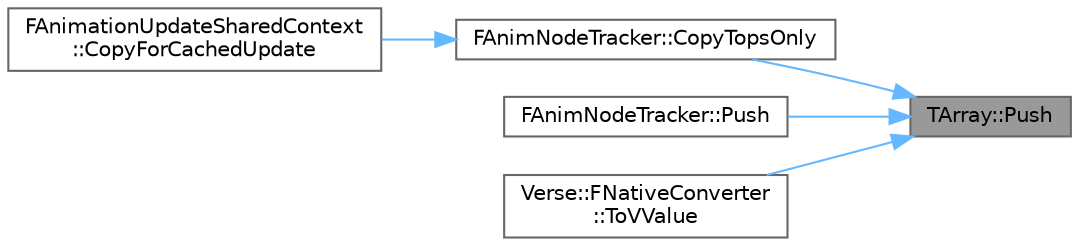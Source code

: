 digraph "TArray::Push"
{
 // INTERACTIVE_SVG=YES
 // LATEX_PDF_SIZE
  bgcolor="transparent";
  edge [fontname=Helvetica,fontsize=10,labelfontname=Helvetica,labelfontsize=10];
  node [fontname=Helvetica,fontsize=10,shape=box,height=0.2,width=0.4];
  rankdir="RL";
  Node1 [id="Node000001",label="TArray::Push",height=0.2,width=0.4,color="gray40", fillcolor="grey60", style="filled", fontcolor="black",tooltip="Pushes element into the array."];
  Node1 -> Node2 [id="edge1_Node000001_Node000002",dir="back",color="steelblue1",style="solid",tooltip=" "];
  Node2 [id="Node000002",label="FAnimNodeTracker::CopyTopsOnly",height=0.2,width=0.4,color="grey40", fillcolor="white", style="filled",URL="$d5/d77/structFAnimNodeTracker.html#a131257e5197cd9189fb203314e053ee2",tooltip=" "];
  Node2 -> Node3 [id="edge2_Node000002_Node000003",dir="back",color="steelblue1",style="solid",tooltip=" "];
  Node3 [id="Node000003",label="FAnimationUpdateSharedContext\l::CopyForCachedUpdate",height=0.2,width=0.4,color="grey40", fillcolor="white", style="filled",URL="$d3/da2/structFAnimationUpdateSharedContext.html#a7ea7cf80ec045304e12ac2ff7335e595",tooltip=" "];
  Node1 -> Node4 [id="edge3_Node000001_Node000004",dir="back",color="steelblue1",style="solid",tooltip=" "];
  Node4 [id="Node000004",label="FAnimNodeTracker::Push",height=0.2,width=0.4,color="grey40", fillcolor="white", style="filled",URL="$d5/d77/structFAnimNodeTracker.html#abf83ca6d9d1134a87f2e7fe0934ac8a5",tooltip=" "];
  Node1 -> Node5 [id="edge4_Node000001_Node000005",dir="back",color="steelblue1",style="solid",tooltip=" "];
  Node5 [id="Node000005",label="Verse::FNativeConverter\l::ToVValue",height=0.2,width=0.4,color="grey40", fillcolor="white", style="filled",URL="$d4/d7e/structVerse_1_1FNativeConverter.html#a9f1397c72e80dd99b54338ed3d456981",tooltip=" "];
}

